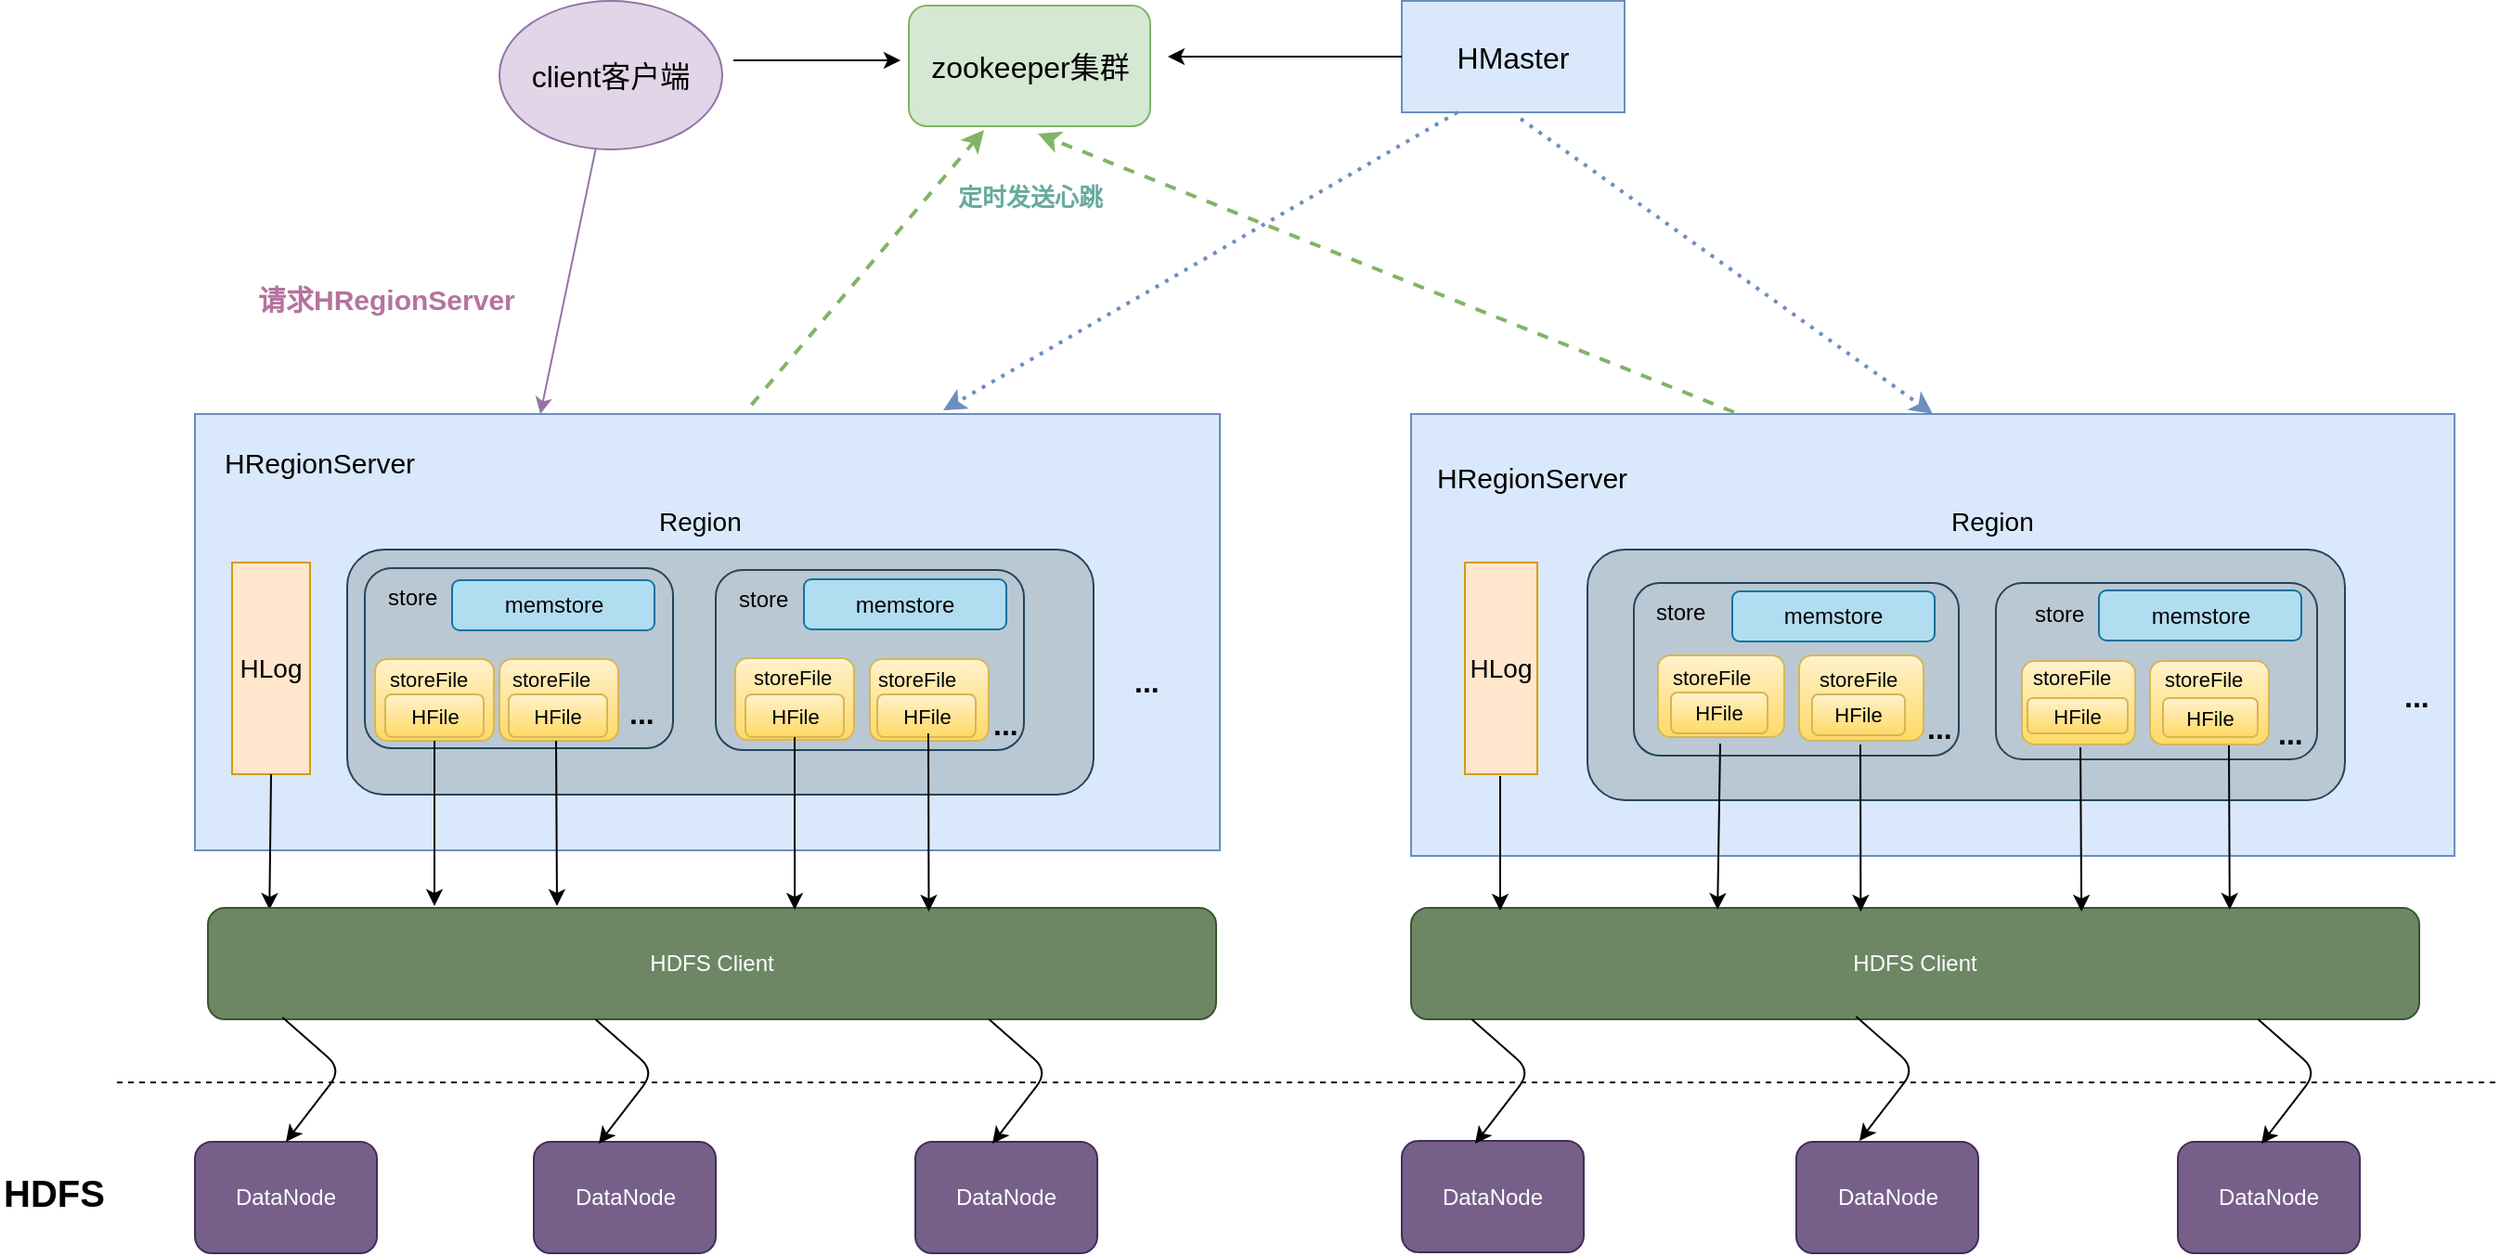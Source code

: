 <mxfile version="11.1.4" type="device"><diagram id="rxIyzOVn2XjqJYW1TI7b" name="第 1 页"><mxGraphModel dx="2062" dy="764" grid="0" gridSize="10" guides="1" tooltips="1" connect="1" arrows="1" fold="1" page="0" pageScale="1" pageWidth="827" pageHeight="1169" math="0" shadow="0"><root><mxCell id="0"/><mxCell id="1" parent="0"/><mxCell id="irGEJURjzEn2EB3ReKAg-1" value="&lt;font style=&quot;font-size: 16px&quot;&gt;client客户端&lt;/font&gt;" style="ellipse;whiteSpace=wrap;html=1;fillColor=#e1d5e7;strokeColor=#9673a6;" vertex="1" parent="1"><mxGeometry x="33" y="111.5" width="120" height="80" as="geometry"/></mxCell><mxCell id="irGEJURjzEn2EB3ReKAg-3" value="&lt;font style=&quot;font-size: 16px&quot;&gt;zookeeper集群&lt;/font&gt;" style="rounded=1;whiteSpace=wrap;html=1;fillColor=#d5e8d4;strokeColor=#82b366;" vertex="1" parent="1"><mxGeometry x="253.5" y="114" width="130" height="65" as="geometry"/></mxCell><mxCell id="irGEJURjzEn2EB3ReKAg-4" value="&lt;font style=&quot;font-size: 16px&quot;&gt;HMaster&lt;/font&gt;" style="rounded=0;whiteSpace=wrap;html=1;fillColor=#dae8fc;strokeColor=#6c8ebf;" vertex="1" parent="1"><mxGeometry x="519" y="111.5" width="120" height="60" as="geometry"/></mxCell><mxCell id="irGEJURjzEn2EB3ReKAg-6" value="" style="rounded=0;whiteSpace=wrap;html=1;fillColor=#dae8fc;strokeColor=#6c8ebf;" vertex="1" parent="1"><mxGeometry x="-131" y="334" width="552" height="235" as="geometry"/></mxCell><mxCell id="irGEJURjzEn2EB3ReKAg-7" value="" style="rounded=0;whiteSpace=wrap;html=1;fillColor=#dae8fc;strokeColor=#6c8ebf;" vertex="1" parent="1"><mxGeometry x="524" y="334" width="562" height="238" as="geometry"/></mxCell><mxCell id="irGEJURjzEn2EB3ReKAg-8" value="" style="endArrow=classic;html=1;" edge="1" parent="1"><mxGeometry width="50" height="50" relative="1" as="geometry"><mxPoint x="159" y="143.5" as="sourcePoint"/><mxPoint x="249" y="143.5" as="targetPoint"/></mxGeometry></mxCell><mxCell id="irGEJURjzEn2EB3ReKAg-9" value="" style="endArrow=classic;html=1;exitX=0;exitY=0.5;exitDx=0;exitDy=0;" edge="1" parent="1" source="irGEJURjzEn2EB3ReKAg-4"><mxGeometry width="50" height="50" relative="1" as="geometry"><mxPoint x="169" y="159.5" as="sourcePoint"/><mxPoint x="393" y="141.5" as="targetPoint"/></mxGeometry></mxCell><mxCell id="irGEJURjzEn2EB3ReKAg-11" value="&lt;font style=&quot;font-size: 15px&quot;&gt;HRegionServer&lt;/font&gt;" style="text;html=1;resizable=0;points=[];autosize=1;align=left;verticalAlign=top;spacingTop=-4;" vertex="1" parent="1"><mxGeometry x="-117" y="349" width="113" height="15" as="geometry"/></mxCell><mxCell id="irGEJURjzEn2EB3ReKAg-12" value="&lt;font style=&quot;font-size: 15px&quot;&gt;HRegionServer&lt;/font&gt;" style="text;html=1;resizable=0;points=[];autosize=1;align=left;verticalAlign=top;spacingTop=-4;" vertex="1" parent="1"><mxGeometry x="535.5" y="356.5" width="113" height="15" as="geometry"/></mxCell><mxCell id="irGEJURjzEn2EB3ReKAg-14" value="&lt;font style=&quot;font-size: 14px&quot;&gt;HLog&lt;/font&gt;" style="rounded=0;whiteSpace=wrap;html=1;fillColor=#ffe6cc;strokeColor=#d79b00;" vertex="1" parent="1"><mxGeometry x="-111" y="414" width="42" height="114" as="geometry"/></mxCell><mxCell id="irGEJURjzEn2EB3ReKAg-15" value="" style="rounded=1;whiteSpace=wrap;html=1;fillColor=#bac8d3;strokeColor=#23445d;" vertex="1" parent="1"><mxGeometry x="-49" y="407" width="402" height="132" as="geometry"/></mxCell><mxCell id="irGEJURjzEn2EB3ReKAg-16" value="&lt;font style=&quot;font-size: 14px&quot;&gt;Region&lt;/font&gt;" style="text;html=1;resizable=0;points=[];autosize=1;align=left;verticalAlign=top;spacingTop=-4;" vertex="1" parent="1"><mxGeometry x="116.5" y="380.5" width="54" height="15" as="geometry"/></mxCell><mxCell id="irGEJURjzEn2EB3ReKAg-18" value="" style="rounded=1;whiteSpace=wrap;html=1;fillColor=#bac8d3;strokeColor=#23445d;" vertex="1" parent="1"><mxGeometry x="-39.5" y="417" width="166" height="97" as="geometry"/></mxCell><mxCell id="irGEJURjzEn2EB3ReKAg-19" value="&lt;font style=&quot;font-size: 16px&quot;&gt;&lt;b&gt;...&lt;/b&gt;&lt;/font&gt;" style="text;html=1;resizable=0;points=[];autosize=1;align=left;verticalAlign=top;spacingTop=-4;" vertex="1" parent="1"><mxGeometry x="373" y="465.5" width="23" height="15" as="geometry"/></mxCell><mxCell id="irGEJURjzEn2EB3ReKAg-20" value="" style="rounded=1;whiteSpace=wrap;html=1;fillColor=#fff2cc;strokeColor=#d6b656;gradientColor=#ffd966;" vertex="1" parent="1"><mxGeometry x="-34" y="466" width="64" height="44" as="geometry"/></mxCell><mxCell id="irGEJURjzEn2EB3ReKAg-21" value="store" style="text;html=1;resizable=0;points=[];autosize=1;align=left;verticalAlign=top;spacingTop=-4;" vertex="1" parent="1"><mxGeometry x="-29.5" y="423" width="37" height="14" as="geometry"/></mxCell><mxCell id="irGEJURjzEn2EB3ReKAg-22" value="memstore" style="rounded=1;whiteSpace=wrap;html=1;fillColor=#b1ddf0;strokeColor=#10739e;" vertex="1" parent="1"><mxGeometry x="7.5" y="423.5" width="109" height="27" as="geometry"/></mxCell><mxCell id="irGEJURjzEn2EB3ReKAg-23" value="&lt;font style=&quot;font-size: 11px&quot;&gt;HFile&lt;/font&gt;" style="rounded=1;whiteSpace=wrap;html=1;fillColor=#fff2cc;strokeColor=#d6b656;gradientColor=#ffd966;" vertex="1" parent="1"><mxGeometry x="-28.5" y="485" width="53" height="23" as="geometry"/></mxCell><mxCell id="irGEJURjzEn2EB3ReKAg-24" value="&lt;span style=&quot;text-align: center ; white-space: normal&quot;&gt;&lt;font style=&quot;font-size: 11px&quot;&gt;storeFile&lt;/font&gt;&lt;/span&gt;" style="text;html=1;resizable=0;points=[];autosize=1;align=left;verticalAlign=top;spacingTop=-4;" vertex="1" parent="1"><mxGeometry x="-28.5" y="466.5" width="56" height="14" as="geometry"/></mxCell><mxCell id="irGEJURjzEn2EB3ReKAg-25" value="" style="rounded=1;whiteSpace=wrap;html=1;gradientColor=#ffd966;fillColor=#fff2cc;strokeColor=#d6b656;" vertex="1" parent="1"><mxGeometry x="33" y="466" width="64" height="44" as="geometry"/></mxCell><mxCell id="irGEJURjzEn2EB3ReKAg-26" value="&lt;span style=&quot;text-align: center ; white-space: normal&quot;&gt;&lt;font style=&quot;font-size: 11px&quot;&gt;storeFile&lt;/font&gt;&lt;/span&gt;" style="text;html=1;resizable=0;points=[];autosize=1;align=left;verticalAlign=top;spacingTop=-4;" vertex="1" parent="1"><mxGeometry x="38" y="466.5" width="56" height="14" as="geometry"/></mxCell><mxCell id="irGEJURjzEn2EB3ReKAg-27" value="&lt;font style=&quot;font-size: 11px&quot;&gt;HFile&lt;/font&gt;" style="rounded=1;whiteSpace=wrap;html=1;fillColor=#fff2cc;strokeColor=#d6b656;gradientColor=#ffd966;" vertex="1" parent="1"><mxGeometry x="38" y="485" width="53" height="23" as="geometry"/></mxCell><mxCell id="irGEJURjzEn2EB3ReKAg-31" value="&lt;font style=&quot;font-size: 16px&quot;&gt;&lt;b&gt;...&lt;/b&gt;&lt;/font&gt;" style="text;html=1;resizable=0;points=[];autosize=1;align=left;verticalAlign=top;spacingTop=-4;" vertex="1" parent="1"><mxGeometry x="101" y="483" width="23" height="15" as="geometry"/></mxCell><mxCell id="irGEJURjzEn2EB3ReKAg-32" value="" style="rounded=1;whiteSpace=wrap;html=1;fillColor=#bac8d3;strokeColor=#23445d;" vertex="1" parent="1"><mxGeometry x="149.5" y="418" width="166" height="97" as="geometry"/></mxCell><mxCell id="irGEJURjzEn2EB3ReKAg-33" value="store" style="text;html=1;resizable=0;points=[];autosize=1;align=left;verticalAlign=top;spacingTop=-4;" vertex="1" parent="1"><mxGeometry x="160" y="423.5" width="37" height="14" as="geometry"/></mxCell><mxCell id="irGEJURjzEn2EB3ReKAg-34" value="memstore" style="rounded=1;whiteSpace=wrap;html=1;fillColor=#b1ddf0;strokeColor=#10739e;" vertex="1" parent="1"><mxGeometry x="197" y="423" width="109" height="27" as="geometry"/></mxCell><mxCell id="irGEJURjzEn2EB3ReKAg-38" value="" style="rounded=1;whiteSpace=wrap;html=1;fillColor=#fff2cc;strokeColor=#d6b656;gradientColor=#ffd966;" vertex="1" parent="1"><mxGeometry x="160" y="465.5" width="64" height="44" as="geometry"/></mxCell><mxCell id="irGEJURjzEn2EB3ReKAg-39" value="&lt;font style=&quot;font-size: 11px&quot;&gt;HFile&lt;/font&gt;" style="rounded=1;whiteSpace=wrap;html=1;fillColor=#fff2cc;strokeColor=#d6b656;gradientColor=#ffd966;" vertex="1" parent="1"><mxGeometry x="165.5" y="485" width="53" height="23" as="geometry"/></mxCell><mxCell id="irGEJURjzEn2EB3ReKAg-40" value="&lt;span style=&quot;text-align: center ; white-space: normal&quot;&gt;&lt;font style=&quot;font-size: 11px&quot;&gt;storeFile&lt;/font&gt;&lt;/span&gt;" style="text;html=1;resizable=0;points=[];autosize=1;align=left;verticalAlign=top;spacingTop=-4;" vertex="1" parent="1"><mxGeometry x="168" y="466" width="56" height="14" as="geometry"/></mxCell><mxCell id="irGEJURjzEn2EB3ReKAg-41" value="" style="rounded=1;whiteSpace=wrap;html=1;fillColor=#fff2cc;strokeColor=#d6b656;gradientColor=#ffd966;" vertex="1" parent="1"><mxGeometry x="232.5" y="466" width="64" height="44" as="geometry"/></mxCell><mxCell id="irGEJURjzEn2EB3ReKAg-42" value="&lt;span style=&quot;text-align: center ; white-space: normal&quot;&gt;&lt;font style=&quot;font-size: 11px&quot;&gt;storeFile&lt;/font&gt;&lt;/span&gt;" style="text;html=1;resizable=0;points=[];autosize=1;align=left;verticalAlign=top;spacingTop=-4;" vertex="1" parent="1"><mxGeometry x="235" y="466.5" width="56" height="14" as="geometry"/></mxCell><mxCell id="irGEJURjzEn2EB3ReKAg-43" value="&lt;font style=&quot;font-size: 11px&quot;&gt;HFile&lt;/font&gt;" style="rounded=1;whiteSpace=wrap;html=1;fillColor=#fff2cc;strokeColor=#d6b656;gradientColor=#ffd966;" vertex="1" parent="1"><mxGeometry x="236.5" y="485" width="53" height="23" as="geometry"/></mxCell><mxCell id="irGEJURjzEn2EB3ReKAg-44" value="&lt;font style=&quot;font-size: 16px&quot;&gt;&lt;b&gt;...&lt;/b&gt;&lt;/font&gt;" style="text;html=1;resizable=0;points=[];autosize=1;align=left;verticalAlign=top;spacingTop=-4;" vertex="1" parent="1"><mxGeometry x="296.5" y="489" width="23" height="15" as="geometry"/></mxCell><mxCell id="irGEJURjzEn2EB3ReKAg-45" value="&lt;font style=&quot;font-size: 14px&quot;&gt;HLog&lt;/font&gt;" style="rounded=0;whiteSpace=wrap;html=1;fillColor=#ffe6cc;strokeColor=#d79b00;" vertex="1" parent="1"><mxGeometry x="553" y="414" width="39" height="114" as="geometry"/></mxCell><mxCell id="irGEJURjzEn2EB3ReKAg-46" value="" style="rounded=1;whiteSpace=wrap;html=1;fillColor=#bac8d3;strokeColor=#23445d;" vertex="1" parent="1"><mxGeometry x="619" y="407" width="408" height="135" as="geometry"/></mxCell><mxCell id="irGEJURjzEn2EB3ReKAg-47" value="&lt;font style=&quot;font-size: 14px&quot;&gt;Region&lt;/font&gt;" style="text;html=1;resizable=0;points=[];autosize=1;align=left;verticalAlign=top;spacingTop=-4;" vertex="1" parent="1"><mxGeometry x="812.5" y="380.5" width="54" height="15" as="geometry"/></mxCell><mxCell id="irGEJURjzEn2EB3ReKAg-48" value="" style="rounded=1;whiteSpace=wrap;html=1;fillColor=#bac8d3;strokeColor=#23445d;" vertex="1" parent="1"><mxGeometry x="644" y="425" width="175" height="93" as="geometry"/></mxCell><mxCell id="irGEJURjzEn2EB3ReKAg-49" value="store" style="text;html=1;resizable=0;points=[];autosize=1;align=left;verticalAlign=top;spacingTop=-4;" vertex="1" parent="1"><mxGeometry x="653.5" y="430.5" width="37" height="14" as="geometry"/></mxCell><mxCell id="irGEJURjzEn2EB3ReKAg-50" value="memstore" style="rounded=1;whiteSpace=wrap;html=1;fillColor=#b1ddf0;strokeColor=#10739e;" vertex="1" parent="1"><mxGeometry x="697" y="429.5" width="109" height="27" as="geometry"/></mxCell><mxCell id="irGEJURjzEn2EB3ReKAg-51" value="" style="rounded=1;whiteSpace=wrap;html=1;fillColor=#fff2cc;strokeColor=#d6b656;gradientColor=#ffd966;" vertex="1" parent="1"><mxGeometry x="657" y="464" width="68" height="44" as="geometry"/></mxCell><mxCell id="irGEJURjzEn2EB3ReKAg-52" value="" style="rounded=1;whiteSpace=wrap;html=1;fillColor=#fff2cc;strokeColor=#d6b656;gradientColor=#ffd966;" vertex="1" parent="1"><mxGeometry x="733" y="464" width="67" height="46" as="geometry"/></mxCell><mxCell id="irGEJURjzEn2EB3ReKAg-53" value="&lt;font style=&quot;font-size: 11px&quot;&gt;HFile&lt;/font&gt;" style="rounded=1;whiteSpace=wrap;html=1;fillColor=#fff2cc;strokeColor=#d6b656;gradientColor=#ffd966;" vertex="1" parent="1"><mxGeometry x="664" y="484" width="52" height="22" as="geometry"/></mxCell><mxCell id="irGEJURjzEn2EB3ReKAg-54" value="&lt;font style=&quot;font-size: 11px&quot;&gt;HFile&lt;/font&gt;" style="rounded=1;whiteSpace=wrap;html=1;fillColor=#fff2cc;strokeColor=#d6b656;gradientColor=#ffd966;" vertex="1" parent="1"><mxGeometry x="740" y="485" width="50" height="22" as="geometry"/></mxCell><mxCell id="irGEJURjzEn2EB3ReKAg-56" value="&lt;span style=&quot;text-align: center ; white-space: normal&quot;&gt;&lt;font style=&quot;font-size: 11px&quot;&gt;storeFile&lt;/font&gt;&lt;/span&gt;" style="text;html=1;resizable=0;points=[];autosize=1;align=left;verticalAlign=top;spacingTop=-4;" vertex="1" parent="1"><mxGeometry x="662.5" y="465.5" width="56" height="14" as="geometry"/></mxCell><mxCell id="irGEJURjzEn2EB3ReKAg-57" value="&lt;span style=&quot;text-align: center ; white-space: normal&quot;&gt;&lt;font style=&quot;font-size: 11px&quot;&gt;storeFile&lt;/font&gt;&lt;/span&gt;" style="text;html=1;resizable=0;points=[];autosize=1;align=left;verticalAlign=top;spacingTop=-4;" vertex="1" parent="1"><mxGeometry x="742" y="466.5" width="56" height="14" as="geometry"/></mxCell><mxCell id="irGEJURjzEn2EB3ReKAg-58" value="" style="rounded=1;whiteSpace=wrap;html=1;fillColor=#bac8d3;strokeColor=#23445d;" vertex="1" parent="1"><mxGeometry x="839" y="425" width="173" height="95" as="geometry"/></mxCell><mxCell id="irGEJURjzEn2EB3ReKAg-59" value="store" style="text;html=1;resizable=0;points=[];autosize=1;align=left;verticalAlign=top;spacingTop=-4;" vertex="1" parent="1"><mxGeometry x="857.5" y="432" width="37" height="14" as="geometry"/></mxCell><mxCell id="irGEJURjzEn2EB3ReKAg-60" value="memstore" style="rounded=1;whiteSpace=wrap;html=1;fillColor=#b1ddf0;strokeColor=#10739e;" vertex="1" parent="1"><mxGeometry x="894.5" y="429" width="109" height="27" as="geometry"/></mxCell><mxCell id="irGEJURjzEn2EB3ReKAg-62" value="" style="rounded=1;whiteSpace=wrap;html=1;fillColor=#fff2cc;strokeColor=#d6b656;gradientColor=#ffd966;" vertex="1" parent="1"><mxGeometry x="853" y="467" width="61" height="45" as="geometry"/></mxCell><mxCell id="irGEJURjzEn2EB3ReKAg-63" value="&lt;span style=&quot;text-align: center ; white-space: normal&quot;&gt;&lt;font style=&quot;font-size: 11px&quot;&gt;storeFile&lt;/font&gt;&lt;/span&gt;" style="text;html=1;resizable=0;points=[];autosize=1;align=left;verticalAlign=top;spacingTop=-4;" vertex="1" parent="1"><mxGeometry x="857" y="465.5" width="56" height="14" as="geometry"/></mxCell><mxCell id="irGEJURjzEn2EB3ReKAg-64" value="&lt;font style=&quot;font-size: 11px&quot;&gt;HFile&lt;/font&gt;" style="rounded=1;whiteSpace=wrap;html=1;fillColor=#fff2cc;strokeColor=#d6b656;gradientColor=#ffd966;" vertex="1" parent="1"><mxGeometry x="856" y="487" width="54" height="19" as="geometry"/></mxCell><mxCell id="irGEJURjzEn2EB3ReKAg-65" value="" style="rounded=1;whiteSpace=wrap;html=1;fillColor=#fff2cc;strokeColor=#d6b656;gradientColor=#ffd966;" vertex="1" parent="1"><mxGeometry x="922" y="467" width="64" height="45" as="geometry"/></mxCell><mxCell id="irGEJURjzEn2EB3ReKAg-66" value="&lt;font style=&quot;font-size: 11px&quot;&gt;HFile&lt;/font&gt;" style="rounded=1;whiteSpace=wrap;html=1;fillColor=#fff2cc;strokeColor=#d6b656;gradientColor=#ffd966;" vertex="1" parent="1"><mxGeometry x="929" y="487" width="51" height="21" as="geometry"/></mxCell><mxCell id="irGEJURjzEn2EB3ReKAg-67" value="&lt;span style=&quot;text-align: center ; white-space: normal&quot;&gt;&lt;font style=&quot;font-size: 11px&quot;&gt;storeFile&lt;/font&gt;&lt;/span&gt;" style="text;html=1;resizable=0;points=[];autosize=1;align=left;verticalAlign=top;spacingTop=-4;" vertex="1" parent="1"><mxGeometry x="927.5" y="466.5" width="56" height="14" as="geometry"/></mxCell><mxCell id="irGEJURjzEn2EB3ReKAg-68" value="&lt;font style=&quot;font-size: 16px&quot;&gt;&lt;b&gt;...&lt;/b&gt;&lt;/font&gt;" style="text;html=1;resizable=0;points=[];autosize=1;align=left;verticalAlign=top;spacingTop=-4;" vertex="1" parent="1"><mxGeometry x="1057" y="473.5" width="23" height="15" as="geometry"/></mxCell><mxCell id="irGEJURjzEn2EB3ReKAg-69" value="&lt;font style=&quot;font-size: 16px&quot;&gt;&lt;b&gt;...&lt;/b&gt;&lt;/font&gt;" style="text;html=1;resizable=0;points=[];autosize=1;align=left;verticalAlign=top;spacingTop=-4;" vertex="1" parent="1"><mxGeometry x="800" y="490.5" width="23" height="15" as="geometry"/></mxCell><mxCell id="irGEJURjzEn2EB3ReKAg-70" value="&lt;font style=&quot;font-size: 16px&quot;&gt;&lt;b&gt;...&lt;/b&gt;&lt;/font&gt;" style="text;html=1;resizable=0;points=[];autosize=1;align=left;verticalAlign=top;spacingTop=-4;" vertex="1" parent="1"><mxGeometry x="989" y="494" width="23" height="15" as="geometry"/></mxCell><mxCell id="irGEJURjzEn2EB3ReKAg-102" value="" style="endArrow=classic;html=1;exitX=0.5;exitY=1;exitDx=0;exitDy=0;entryX=0.061;entryY=0.017;entryDx=0;entryDy=0;entryPerimeter=0;" edge="1" parent="1" source="irGEJURjzEn2EB3ReKAg-14" target="irGEJURjzEn2EB3ReKAg-105"><mxGeometry width="50" height="50" relative="1" as="geometry"><mxPoint x="-131" y="643" as="sourcePoint"/><mxPoint x="-90" y="593" as="targetPoint"/></mxGeometry></mxCell><mxCell id="irGEJURjzEn2EB3ReKAg-103" value="" style="endArrow=classic;html=1;exitX=0.5;exitY=1;exitDx=0;exitDy=0;" edge="1" parent="1" source="irGEJURjzEn2EB3ReKAg-20"><mxGeometry width="50" height="50" relative="1" as="geometry"><mxPoint x="-22" y="561" as="sourcePoint"/><mxPoint x="-2" y="599" as="targetPoint"/></mxGeometry></mxCell><mxCell id="irGEJURjzEn2EB3ReKAg-104" value="" style="endArrow=classic;html=1;exitX=0.5;exitY=1;exitDx=0;exitDy=0;" edge="1" parent="1"><mxGeometry width="50" height="50" relative="1" as="geometry"><mxPoint x="63.5" y="510" as="sourcePoint"/><mxPoint x="64" y="599" as="targetPoint"/></mxGeometry></mxCell><mxCell id="irGEJURjzEn2EB3ReKAg-105" value="HDFS Client" style="rounded=1;whiteSpace=wrap;html=1;fillColor=#6d8764;strokeColor=#3A5431;fontColor=#ffffff;" vertex="1" parent="1"><mxGeometry x="-124" y="600" width="543" height="60" as="geometry"/></mxCell><mxCell id="irGEJURjzEn2EB3ReKAg-108" value="" style="endArrow=classic;html=1;exitX=0.5;exitY=1;exitDx=0;exitDy=0;entryX=0.582;entryY=0.017;entryDx=0;entryDy=0;entryPerimeter=0;" edge="1" parent="1" source="irGEJURjzEn2EB3ReKAg-39" target="irGEJURjzEn2EB3ReKAg-105"><mxGeometry width="50" height="50" relative="1" as="geometry"><mxPoint x="192" y="513" as="sourcePoint"/><mxPoint x="192" y="596" as="targetPoint"/></mxGeometry></mxCell><mxCell id="irGEJURjzEn2EB3ReKAg-109" value="" style="endArrow=classic;html=1;entryX=0.715;entryY=0.033;entryDx=0;entryDy=0;entryPerimeter=0;" edge="1" parent="1" target="irGEJURjzEn2EB3ReKAg-105"><mxGeometry width="50" height="50" relative="1" as="geometry"><mxPoint x="264" y="506" as="sourcePoint"/><mxPoint x="264" y="595.5" as="targetPoint"/></mxGeometry></mxCell><mxCell id="irGEJURjzEn2EB3ReKAg-110" value="HDFS Client" style="rounded=1;whiteSpace=wrap;html=1;fillColor=#6d8764;strokeColor=#3A5431;fontColor=#ffffff;" vertex="1" parent="1"><mxGeometry x="524" y="600" width="543" height="60" as="geometry"/></mxCell><mxCell id="irGEJURjzEn2EB3ReKAg-111" value="" style="endArrow=classic;html=1;" edge="1" parent="1"><mxGeometry width="50" height="50" relative="1" as="geometry"><mxPoint x="572" y="529" as="sourcePoint"/><mxPoint x="572" y="601.5" as="targetPoint"/></mxGeometry></mxCell><mxCell id="irGEJURjzEn2EB3ReKAg-112" value="" style="endArrow=classic;html=1;exitX=0.5;exitY=1;exitDx=0;exitDy=0;entryX=0.304;entryY=0.017;entryDx=0;entryDy=0;entryPerimeter=0;" edge="1" parent="1" target="irGEJURjzEn2EB3ReKAg-110"><mxGeometry width="50" height="50" relative="1" as="geometry"><mxPoint x="690.5" y="511.5" as="sourcePoint"/><mxPoint x="690.5" y="594.5" as="targetPoint"/></mxGeometry></mxCell><mxCell id="irGEJURjzEn2EB3ReKAg-113" value="" style="endArrow=classic;html=1;exitX=0.5;exitY=1;exitDx=0;exitDy=0;entryX=0.446;entryY=0.033;entryDx=0;entryDy=0;entryPerimeter=0;" edge="1" parent="1" target="irGEJURjzEn2EB3ReKAg-110"><mxGeometry width="50" height="50" relative="1" as="geometry"><mxPoint x="766" y="512" as="sourcePoint"/><mxPoint x="766" y="595" as="targetPoint"/></mxGeometry></mxCell><mxCell id="irGEJURjzEn2EB3ReKAg-114" value="" style="endArrow=classic;html=1;exitX=0.5;exitY=1;exitDx=0;exitDy=0;entryX=0.665;entryY=0.033;entryDx=0;entryDy=0;entryPerimeter=0;" edge="1" parent="1" target="irGEJURjzEn2EB3ReKAg-110"><mxGeometry width="50" height="50" relative="1" as="geometry"><mxPoint x="884.5" y="513.5" as="sourcePoint"/><mxPoint x="885" y="597" as="targetPoint"/></mxGeometry></mxCell><mxCell id="irGEJURjzEn2EB3ReKAg-115" value="" style="endArrow=classic;html=1;exitX=0.5;exitY=1;exitDx=0;exitDy=0;entryX=0.812;entryY=0.017;entryDx=0;entryDy=0;entryPerimeter=0;" edge="1" parent="1" target="irGEJURjzEn2EB3ReKAg-110"><mxGeometry width="50" height="50" relative="1" as="geometry"><mxPoint x="964.5" y="512.5" as="sourcePoint"/><mxPoint x="965" y="596" as="targetPoint"/></mxGeometry></mxCell><mxCell id="irGEJURjzEn2EB3ReKAg-116" value="" style="endArrow=none;dashed=1;html=1;" edge="1" parent="1"><mxGeometry width="50" height="50" relative="1" as="geometry"><mxPoint x="-173" y="694" as="sourcePoint"/><mxPoint x="1108" y="694" as="targetPoint"/></mxGeometry></mxCell><mxCell id="irGEJURjzEn2EB3ReKAg-118" value="&lt;font style=&quot;font-size: 20px&quot;&gt;&lt;b&gt;HDFS&lt;/b&gt;&lt;/font&gt;" style="text;html=1;resizable=0;points=[];autosize=1;align=left;verticalAlign=top;spacingTop=-4;" vertex="1" parent="1"><mxGeometry x="-236" y="738.5" width="64" height="17" as="geometry"/></mxCell><mxCell id="irGEJURjzEn2EB3ReKAg-119" value="DataNode" style="rounded=1;whiteSpace=wrap;html=1;fillColor=#76608a;strokeColor=#432D57;fontColor=#ffffff;" vertex="1" parent="1"><mxGeometry x="-131" y="726" width="98" height="60" as="geometry"/></mxCell><mxCell id="irGEJURjzEn2EB3ReKAg-120" value="DataNode" style="rounded=1;whiteSpace=wrap;html=1;fillColor=#76608a;strokeColor=#432D57;fontColor=#ffffff;" vertex="1" parent="1"><mxGeometry x="51.5" y="726" width="98" height="60" as="geometry"/></mxCell><mxCell id="irGEJURjzEn2EB3ReKAg-121" value="DataNode" style="rounded=1;whiteSpace=wrap;html=1;fillColor=#76608a;strokeColor=#432D57;fontColor=#ffffff;" vertex="1" parent="1"><mxGeometry x="257" y="726" width="98" height="60" as="geometry"/></mxCell><mxCell id="irGEJURjzEn2EB3ReKAg-122" value="DataNode" style="rounded=1;whiteSpace=wrap;html=1;fillColor=#76608a;strokeColor=#432D57;fontColor=#ffffff;" vertex="1" parent="1"><mxGeometry x="519" y="725.5" width="98" height="60" as="geometry"/></mxCell><mxCell id="irGEJURjzEn2EB3ReKAg-123" value="DataNode" style="rounded=1;whiteSpace=wrap;html=1;fillColor=#76608a;strokeColor=#432D57;fontColor=#ffffff;" vertex="1" parent="1"><mxGeometry x="731.5" y="726" width="98" height="60" as="geometry"/></mxCell><mxCell id="irGEJURjzEn2EB3ReKAg-124" value="DataNode" style="rounded=1;whiteSpace=wrap;html=1;fillColor=#76608a;strokeColor=#432D57;fontColor=#ffffff;" vertex="1" parent="1"><mxGeometry x="937" y="726" width="98" height="60" as="geometry"/></mxCell><mxCell id="irGEJURjzEn2EB3ReKAg-132" value="" style="endArrow=classic;html=1;exitX=0.074;exitY=0.983;exitDx=0;exitDy=0;exitPerimeter=0;entryX=0.5;entryY=0;entryDx=0;entryDy=0;" edge="1" parent="1" source="irGEJURjzEn2EB3ReKAg-105" target="irGEJURjzEn2EB3ReKAg-119"><mxGeometry width="50" height="50" relative="1" as="geometry"><mxPoint x="-236" y="857" as="sourcePoint"/><mxPoint x="-186" y="807" as="targetPoint"/><Array as="points"><mxPoint x="-52" y="687"/></Array></mxGeometry></mxCell><mxCell id="irGEJURjzEn2EB3ReKAg-133" value="" style="endArrow=classic;html=1;exitX=0.074;exitY=0.983;exitDx=0;exitDy=0;exitPerimeter=0;entryX=0.5;entryY=0;entryDx=0;entryDy=0;" edge="1" parent="1"><mxGeometry width="50" height="50" relative="1" as="geometry"><mxPoint x="84.682" y="659.98" as="sourcePoint"/><mxPoint x="86.5" y="727" as="targetPoint"/><Array as="points"><mxPoint x="116.5" y="688"/></Array></mxGeometry></mxCell><mxCell id="irGEJURjzEn2EB3ReKAg-139" value="" style="endArrow=classic;html=1;exitX=0.074;exitY=0.983;exitDx=0;exitDy=0;exitPerimeter=0;entryX=0.5;entryY=0;entryDx=0;entryDy=0;" edge="1" parent="1"><mxGeometry width="50" height="50" relative="1" as="geometry"><mxPoint x="296.682" y="659.98" as="sourcePoint"/><mxPoint x="298.5" y="727" as="targetPoint"/><Array as="points"><mxPoint x="328.5" y="688"/></Array></mxGeometry></mxCell><mxCell id="irGEJURjzEn2EB3ReKAg-140" value="" style="endArrow=classic;html=1;exitX=0.074;exitY=0.983;exitDx=0;exitDy=0;exitPerimeter=0;entryX=0.5;entryY=0;entryDx=0;entryDy=0;" edge="1" parent="1"><mxGeometry width="50" height="50" relative="1" as="geometry"><mxPoint x="556.682" y="659.98" as="sourcePoint"/><mxPoint x="558.5" y="727" as="targetPoint"/><Array as="points"><mxPoint x="588.5" y="688"/></Array></mxGeometry></mxCell><mxCell id="irGEJURjzEn2EB3ReKAg-141" value="" style="endArrow=classic;html=1;exitX=0.074;exitY=0.983;exitDx=0;exitDy=0;exitPerimeter=0;entryX=0.5;entryY=0;entryDx=0;entryDy=0;" edge="1" parent="1"><mxGeometry width="50" height="50" relative="1" as="geometry"><mxPoint x="763.682" y="658.48" as="sourcePoint"/><mxPoint x="765.5" y="725.5" as="targetPoint"/><Array as="points"><mxPoint x="795.5" y="686.5"/></Array></mxGeometry></mxCell><mxCell id="irGEJURjzEn2EB3ReKAg-142" value="" style="endArrow=classic;html=1;exitX=0.074;exitY=0.983;exitDx=0;exitDy=0;exitPerimeter=0;entryX=0.5;entryY=0;entryDx=0;entryDy=0;" edge="1" parent="1"><mxGeometry width="50" height="50" relative="1" as="geometry"><mxPoint x="980.182" y="659.98" as="sourcePoint"/><mxPoint x="982" y="727" as="targetPoint"/><Array as="points"><mxPoint x="1012" y="688"/></Array></mxGeometry></mxCell><mxCell id="irGEJURjzEn2EB3ReKAg-143" value="" style="endArrow=classic;html=1;entryX=0.337;entryY=0;entryDx=0;entryDy=0;entryPerimeter=0;fillColor=#e1d5e7;strokeColor=#9673a6;" edge="1" parent="1" source="irGEJURjzEn2EB3ReKAg-1" target="irGEJURjzEn2EB3ReKAg-6"><mxGeometry width="50" height="50" relative="1" as="geometry"><mxPoint x="-236" y="857" as="sourcePoint"/><mxPoint x="-186" y="807" as="targetPoint"/></mxGeometry></mxCell><mxCell id="irGEJURjzEn2EB3ReKAg-144" value="" style="endArrow=classic;html=1;exitX=0.543;exitY=-0.021;exitDx=0;exitDy=0;exitPerimeter=0;fillColor=#d5e8d4;strokeColor=#82b366;dashed=1;strokeWidth=2;" edge="1" parent="1" source="irGEJURjzEn2EB3ReKAg-6"><mxGeometry width="50" height="50" relative="1" as="geometry"><mxPoint x="218" y="336" as="sourcePoint"/><mxPoint x="294" y="181" as="targetPoint"/></mxGeometry></mxCell><mxCell id="irGEJURjzEn2EB3ReKAg-145" value="" style="endArrow=classic;html=1;fillColor=#d5e8d4;strokeColor=#82b366;dashed=1;strokeWidth=2;" edge="1" parent="1"><mxGeometry width="50" height="50" relative="1" as="geometry"><mxPoint x="698" y="333" as="sourcePoint"/><mxPoint x="323" y="183" as="targetPoint"/></mxGeometry></mxCell><mxCell id="irGEJURjzEn2EB3ReKAg-146" value="&lt;font style=&quot;font-size: 15px&quot; color=&quot;#b5739d&quot;&gt;&lt;b&gt;请求HRegionServer&lt;/b&gt;&lt;/font&gt;" style="text;html=1;resizable=0;points=[];autosize=1;align=left;verticalAlign=top;spacingTop=-4;" vertex="1" parent="1"><mxGeometry x="-99.5" y="261" width="148" height="15" as="geometry"/></mxCell><mxCell id="irGEJURjzEn2EB3ReKAg-147" value="&lt;font color=&quot;#67ab9f&quot; size=&quot;1&quot;&gt;&lt;b style=&quot;font-size: 13px&quot;&gt;定时发送心跳&lt;/b&gt;&lt;/font&gt;" style="text;html=1;resizable=0;points=[];autosize=1;align=left;verticalAlign=top;spacingTop=-4;" vertex="1" parent="1"><mxGeometry x="277.5" y="207" width="88" height="15" as="geometry"/></mxCell><mxCell id="irGEJURjzEn2EB3ReKAg-148" value="" style="endArrow=classic;html=1;exitX=0.25;exitY=1;exitDx=0;exitDy=0;fillColor=#dae8fc;strokeColor=#6c8ebf;strokeWidth=2;dashed=1;dashPattern=1 2;" edge="1" parent="1" source="irGEJURjzEn2EB3ReKAg-4"><mxGeometry width="50" height="50" relative="1" as="geometry"><mxPoint x="269.5" y="342" as="sourcePoint"/><mxPoint x="272" y="332" as="targetPoint"/></mxGeometry></mxCell><mxCell id="irGEJURjzEn2EB3ReKAg-149" value="" style="endArrow=classic;html=1;entryX=0.5;entryY=0;entryDx=0;entryDy=0;fillColor=#dae8fc;strokeColor=#6c8ebf;strokeWidth=2;dashed=1;dashPattern=1 2;" edge="1" parent="1" target="irGEJURjzEn2EB3ReKAg-7"><mxGeometry width="50" height="50" relative="1" as="geometry"><mxPoint x="583" y="175" as="sourcePoint"/><mxPoint x="282" y="342" as="targetPoint"/></mxGeometry></mxCell></root></mxGraphModel></diagram></mxfile>